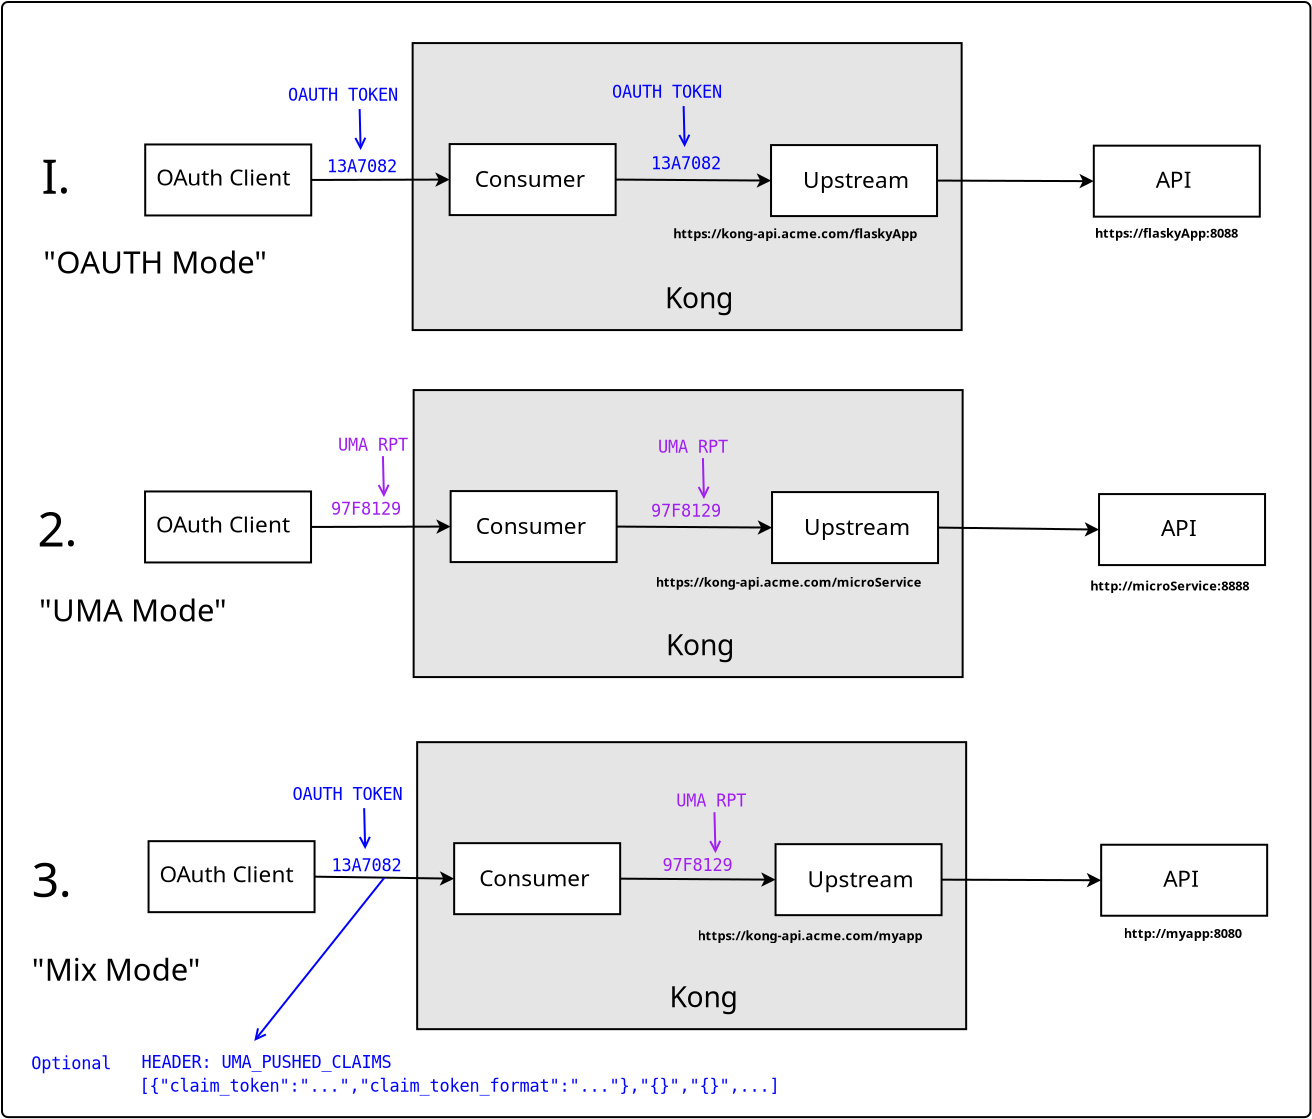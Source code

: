 <?xml version="1.0" encoding="UTF-8"?>
<dia:diagram xmlns:dia="http://www.lysator.liu.se/~alla/dia/">
  <dia:layer name="Background" visible="true" active="true">
    <dia:object type="Standard - Box" version="0" id="O0">
      <dia:attribute name="obj_pos">
        <dia:point val="-4.072,20.296"/>
      </dia:attribute>
      <dia:attribute name="obj_bb">
        <dia:rectangle val="-4.122,20.246;61.4,76.102"/>
      </dia:attribute>
      <dia:attribute name="elem_corner">
        <dia:point val="-4.072,20.296"/>
      </dia:attribute>
      <dia:attribute name="elem_width">
        <dia:real val="65.422"/>
      </dia:attribute>
      <dia:attribute name="elem_height">
        <dia:real val="55.755"/>
      </dia:attribute>
      <dia:attribute name="border_width">
        <dia:real val="0.1"/>
      </dia:attribute>
      <dia:attribute name="show_background">
        <dia:boolean val="true"/>
      </dia:attribute>
      <dia:attribute name="corner_radius">
        <dia:real val="0.3"/>
      </dia:attribute>
    </dia:object>
    <dia:object type="Standard - Box" version="0" id="O1">
      <dia:attribute name="obj_pos">
        <dia:point val="16.46,22.35"/>
      </dia:attribute>
      <dia:attribute name="obj_bb">
        <dia:rectangle val="16.41,22.3;43.96,36.75"/>
      </dia:attribute>
      <dia:attribute name="elem_corner">
        <dia:point val="16.46,22.35"/>
      </dia:attribute>
      <dia:attribute name="elem_width">
        <dia:real val="27.45"/>
      </dia:attribute>
      <dia:attribute name="elem_height">
        <dia:real val="14.35"/>
      </dia:attribute>
      <dia:attribute name="border_width">
        <dia:real val="0.1"/>
      </dia:attribute>
      <dia:attribute name="inner_color">
        <dia:color val="#e5e5e5"/>
      </dia:attribute>
      <dia:attribute name="show_background">
        <dia:boolean val="true"/>
      </dia:attribute>
    </dia:object>
    <dia:object type="Standard - Text" version="1" id="O2">
      <dia:attribute name="obj_pos">
        <dia:point val="29.08,35.61"/>
      </dia:attribute>
      <dia:attribute name="obj_bb">
        <dia:rectangle val="29.08,34.3;32.655,35.943"/>
      </dia:attribute>
      <dia:attribute name="text">
        <dia:composite type="text">
          <dia:attribute name="string">
            <dia:string>#Kong#</dia:string>
          </dia:attribute>
          <dia:attribute name="font">
            <dia:font family="sans" style="0" name="Helvetica"/>
          </dia:attribute>
          <dia:attribute name="height">
            <dia:real val="1.764"/>
          </dia:attribute>
          <dia:attribute name="pos">
            <dia:point val="29.08,35.61"/>
          </dia:attribute>
          <dia:attribute name="color">
            <dia:color val="#000000"/>
          </dia:attribute>
          <dia:attribute name="alignment">
            <dia:enum val="0"/>
          </dia:attribute>
        </dia:composite>
      </dia:attribute>
      <dia:attribute name="valign">
        <dia:enum val="3"/>
      </dia:attribute>
    </dia:object>
    <dia:group>
      <dia:object type="Standard - Box" version="0" id="O3">
        <dia:attribute name="obj_pos">
          <dia:point val="18.31,27.4"/>
        </dia:attribute>
        <dia:attribute name="obj_bb">
          <dia:rectangle val="18.26,27.35;26.66,31"/>
        </dia:attribute>
        <dia:attribute name="elem_corner">
          <dia:point val="18.31,27.4"/>
        </dia:attribute>
        <dia:attribute name="elem_width">
          <dia:real val="8.3"/>
        </dia:attribute>
        <dia:attribute name="elem_height">
          <dia:real val="3.55"/>
        </dia:attribute>
        <dia:attribute name="show_background">
          <dia:boolean val="true"/>
        </dia:attribute>
      </dia:object>
      <dia:object type="Standard - Text" version="1" id="O4">
        <dia:attribute name="obj_pos">
          <dia:point val="19.56,29.55"/>
        </dia:attribute>
        <dia:attribute name="obj_bb">
          <dia:rectangle val="19.56,28.5;25.32,29.817"/>
        </dia:attribute>
        <dia:attribute name="text">
          <dia:composite type="text">
            <dia:attribute name="string">
              <dia:string>#Consumer#</dia:string>
            </dia:attribute>
            <dia:attribute name="font">
              <dia:font family="sans" style="0" name="Helvetica"/>
            </dia:attribute>
            <dia:attribute name="height">
              <dia:real val="1.411"/>
            </dia:attribute>
            <dia:attribute name="pos">
              <dia:point val="19.56,29.55"/>
            </dia:attribute>
            <dia:attribute name="color">
              <dia:color val="#000000"/>
            </dia:attribute>
            <dia:attribute name="alignment">
              <dia:enum val="0"/>
            </dia:attribute>
          </dia:composite>
        </dia:attribute>
        <dia:attribute name="valign">
          <dia:enum val="3"/>
        </dia:attribute>
      </dia:object>
    </dia:group>
    <dia:group>
      <dia:object type="Standard - Box" version="0" id="O5">
        <dia:attribute name="obj_pos">
          <dia:point val="34.38,27.45"/>
        </dia:attribute>
        <dia:attribute name="obj_bb">
          <dia:rectangle val="34.33,27.4;42.73,31.05"/>
        </dia:attribute>
        <dia:attribute name="elem_corner">
          <dia:point val="34.38,27.45"/>
        </dia:attribute>
        <dia:attribute name="elem_width">
          <dia:real val="8.3"/>
        </dia:attribute>
        <dia:attribute name="elem_height">
          <dia:real val="3.55"/>
        </dia:attribute>
        <dia:attribute name="show_background">
          <dia:boolean val="true"/>
        </dia:attribute>
      </dia:object>
      <dia:object type="Standard - Text" version="1" id="O6">
        <dia:attribute name="obj_pos">
          <dia:point val="35.98,29.6"/>
        </dia:attribute>
        <dia:attribute name="obj_bb">
          <dia:rectangle val="35.98,28.55;41.508,29.867"/>
        </dia:attribute>
        <dia:attribute name="text">
          <dia:composite type="text">
            <dia:attribute name="string">
              <dia:string>#Upstream#</dia:string>
            </dia:attribute>
            <dia:attribute name="font">
              <dia:font family="sans" style="0" name="Helvetica"/>
            </dia:attribute>
            <dia:attribute name="height">
              <dia:real val="1.411"/>
            </dia:attribute>
            <dia:attribute name="pos">
              <dia:point val="35.98,29.6"/>
            </dia:attribute>
            <dia:attribute name="color">
              <dia:color val="#000000"/>
            </dia:attribute>
            <dia:attribute name="alignment">
              <dia:enum val="0"/>
            </dia:attribute>
          </dia:composite>
        </dia:attribute>
        <dia:attribute name="valign">
          <dia:enum val="3"/>
        </dia:attribute>
      </dia:object>
    </dia:group>
    <dia:group>
      <dia:object type="Standard - Box" version="0" id="O7">
        <dia:attribute name="obj_pos">
          <dia:point val="3.089,27.419"/>
        </dia:attribute>
        <dia:attribute name="obj_bb">
          <dia:rectangle val="3.039,27.369;11.44,31.019"/>
        </dia:attribute>
        <dia:attribute name="elem_corner">
          <dia:point val="3.089,27.419"/>
        </dia:attribute>
        <dia:attribute name="elem_width">
          <dia:real val="8.3"/>
        </dia:attribute>
        <dia:attribute name="elem_height">
          <dia:real val="3.55"/>
        </dia:attribute>
        <dia:attribute name="show_background">
          <dia:boolean val="true"/>
        </dia:attribute>
      </dia:object>
      <dia:object type="Standard - Text" version="1" id="O8">
        <dia:attribute name="obj_pos">
          <dia:point val="3.639,29.469"/>
        </dia:attribute>
        <dia:attribute name="obj_bb">
          <dia:rectangle val="3.639,28.419;10.807,29.736"/>
        </dia:attribute>
        <dia:attribute name="text">
          <dia:composite type="text">
            <dia:attribute name="string">
              <dia:string>#OAuth Client#</dia:string>
            </dia:attribute>
            <dia:attribute name="font">
              <dia:font family="sans" style="0" name="Helvetica"/>
            </dia:attribute>
            <dia:attribute name="height">
              <dia:real val="1.411"/>
            </dia:attribute>
            <dia:attribute name="pos">
              <dia:point val="3.639,29.469"/>
            </dia:attribute>
            <dia:attribute name="color">
              <dia:color val="#000000"/>
            </dia:attribute>
            <dia:attribute name="alignment">
              <dia:enum val="0"/>
            </dia:attribute>
          </dia:composite>
        </dia:attribute>
        <dia:attribute name="valign">
          <dia:enum val="3"/>
        </dia:attribute>
      </dia:object>
    </dia:group>
    <dia:group>
      <dia:object type="Standard - Box" version="0" id="O9">
        <dia:attribute name="obj_pos">
          <dia:point val="50.518,27.479"/>
        </dia:attribute>
        <dia:attribute name="obj_bb">
          <dia:rectangle val="50.468,27.429;58.868,31.079"/>
        </dia:attribute>
        <dia:attribute name="elem_corner">
          <dia:point val="50.518,27.479"/>
        </dia:attribute>
        <dia:attribute name="elem_width">
          <dia:real val="8.3"/>
        </dia:attribute>
        <dia:attribute name="elem_height">
          <dia:real val="3.55"/>
        </dia:attribute>
        <dia:attribute name="show_background">
          <dia:boolean val="true"/>
        </dia:attribute>
      </dia:object>
      <dia:object type="Standard - Text" version="1" id="O10">
        <dia:attribute name="obj_pos">
          <dia:point val="53.618,29.579"/>
        </dia:attribute>
        <dia:attribute name="obj_bb">
          <dia:rectangle val="53.618,28.529;55.405,29.847"/>
        </dia:attribute>
        <dia:attribute name="text">
          <dia:composite type="text">
            <dia:attribute name="string">
              <dia:string>#API#</dia:string>
            </dia:attribute>
            <dia:attribute name="font">
              <dia:font family="sans" style="0" name="Helvetica"/>
            </dia:attribute>
            <dia:attribute name="height">
              <dia:real val="1.411"/>
            </dia:attribute>
            <dia:attribute name="pos">
              <dia:point val="53.618,29.579"/>
            </dia:attribute>
            <dia:attribute name="color">
              <dia:color val="#000000"/>
            </dia:attribute>
            <dia:attribute name="alignment">
              <dia:enum val="0"/>
            </dia:attribute>
          </dia:composite>
        </dia:attribute>
        <dia:attribute name="valign">
          <dia:enum val="3"/>
        </dia:attribute>
      </dia:object>
    </dia:group>
    <dia:object type="Standard - Text" version="1" id="O11">
      <dia:attribute name="obj_pos">
        <dia:point val="29.488,32.112"/>
      </dia:attribute>
      <dia:attribute name="obj_bb">
        <dia:rectangle val="29.488,31.517;42.953,32.262"/>
      </dia:attribute>
      <dia:attribute name="text">
        <dia:composite type="text">
          <dia:attribute name="string">
            <dia:string>#https://kong-api.acme.com/flaskyApp#</dia:string>
          </dia:attribute>
          <dia:attribute name="font">
            <dia:font family="sans" style="80" name="Helvetica-Bold"/>
          </dia:attribute>
          <dia:attribute name="height">
            <dia:real val="0.8"/>
          </dia:attribute>
          <dia:attribute name="pos">
            <dia:point val="29.488,32.112"/>
          </dia:attribute>
          <dia:attribute name="color">
            <dia:color val="#000000"/>
          </dia:attribute>
          <dia:attribute name="alignment">
            <dia:enum val="0"/>
          </dia:attribute>
        </dia:composite>
      </dia:attribute>
      <dia:attribute name="valign">
        <dia:enum val="3"/>
      </dia:attribute>
    </dia:object>
    <dia:object type="Standard - Text" version="1" id="O12">
      <dia:attribute name="obj_pos">
        <dia:point val="50.576,32.086"/>
      </dia:attribute>
      <dia:attribute name="obj_bb">
        <dia:rectangle val="50.576,31.491;58.801,32.236"/>
      </dia:attribute>
      <dia:attribute name="text">
        <dia:composite type="text">
          <dia:attribute name="string">
            <dia:string>#https://flaskyApp:8088#</dia:string>
          </dia:attribute>
          <dia:attribute name="font">
            <dia:font family="sans" style="80" name="Helvetica-Bold"/>
          </dia:attribute>
          <dia:attribute name="height">
            <dia:real val="0.8"/>
          </dia:attribute>
          <dia:attribute name="pos">
            <dia:point val="50.576,32.086"/>
          </dia:attribute>
          <dia:attribute name="color">
            <dia:color val="#000000"/>
          </dia:attribute>
          <dia:attribute name="alignment">
            <dia:enum val="0"/>
          </dia:attribute>
        </dia:composite>
      </dia:attribute>
      <dia:attribute name="valign">
        <dia:enum val="3"/>
      </dia:attribute>
    </dia:object>
    <dia:object type="Standard - Line" version="0" id="O13">
      <dia:attribute name="obj_pos">
        <dia:point val="26.61,29.175"/>
      </dia:attribute>
      <dia:attribute name="obj_bb">
        <dia:rectangle val="26.56,28.859;34.492,29.583"/>
      </dia:attribute>
      <dia:attribute name="conn_endpoints">
        <dia:point val="26.61,29.175"/>
        <dia:point val="34.38,29.225"/>
      </dia:attribute>
      <dia:attribute name="numcp">
        <dia:int val="1"/>
      </dia:attribute>
      <dia:attribute name="end_arrow">
        <dia:enum val="22"/>
      </dia:attribute>
      <dia:attribute name="end_arrow_length">
        <dia:real val="0.5"/>
      </dia:attribute>
      <dia:attribute name="end_arrow_width">
        <dia:real val="0.5"/>
      </dia:attribute>
      <dia:connections>
        <dia:connection handle="0" to="O3" connection="4"/>
        <dia:connection handle="1" to="O5" connection="3"/>
      </dia:connections>
    </dia:object>
    <dia:object type="Standard - Line" version="0" id="O14">
      <dia:attribute name="obj_pos">
        <dia:point val="42.68,29.225"/>
      </dia:attribute>
      <dia:attribute name="obj_bb">
        <dia:rectangle val="42.63,28.89;50.63,29.614"/>
      </dia:attribute>
      <dia:attribute name="conn_endpoints">
        <dia:point val="42.68,29.225"/>
        <dia:point val="50.518,29.254"/>
      </dia:attribute>
      <dia:attribute name="numcp">
        <dia:int val="1"/>
      </dia:attribute>
      <dia:attribute name="end_arrow">
        <dia:enum val="22"/>
      </dia:attribute>
      <dia:attribute name="end_arrow_length">
        <dia:real val="0.5"/>
      </dia:attribute>
      <dia:attribute name="end_arrow_width">
        <dia:real val="0.5"/>
      </dia:attribute>
      <dia:connections>
        <dia:connection handle="0" to="O5" connection="4"/>
        <dia:connection handle="1" to="O9" connection="3"/>
      </dia:connections>
    </dia:object>
    <dia:object type="Standard - Line" version="0" id="O15">
      <dia:attribute name="obj_pos">
        <dia:point val="11.389,29.194"/>
      </dia:attribute>
      <dia:attribute name="obj_bb">
        <dia:rectangle val="11.339,28.815;18.422,29.538"/>
      </dia:attribute>
      <dia:attribute name="conn_endpoints">
        <dia:point val="11.389,29.194"/>
        <dia:point val="18.31,29.175"/>
      </dia:attribute>
      <dia:attribute name="numcp">
        <dia:int val="1"/>
      </dia:attribute>
      <dia:attribute name="end_arrow">
        <dia:enum val="22"/>
      </dia:attribute>
      <dia:attribute name="end_arrow_length">
        <dia:real val="0.5"/>
      </dia:attribute>
      <dia:attribute name="end_arrow_width">
        <dia:real val="0.5"/>
      </dia:attribute>
      <dia:connections>
        <dia:connection handle="0" to="O7" connection="4"/>
        <dia:connection handle="1" to="O3" connection="3"/>
      </dia:connections>
    </dia:object>
    <dia:object type="Standard - Text" version="1" id="O16">
      <dia:attribute name="obj_pos">
        <dia:point val="12.18,28.81"/>
      </dia:attribute>
      <dia:attribute name="obj_bb">
        <dia:rectangle val="12.18,28.023;15.75,29.01"/>
      </dia:attribute>
      <dia:attribute name="text">
        <dia:composite type="text">
          <dia:attribute name="string">
            <dia:string>#13A7082#</dia:string>
          </dia:attribute>
          <dia:attribute name="font">
            <dia:font family="monospace" style="0" name="Courier"/>
          </dia:attribute>
          <dia:attribute name="height">
            <dia:real val="1.058"/>
          </dia:attribute>
          <dia:attribute name="pos">
            <dia:point val="12.18,28.81"/>
          </dia:attribute>
          <dia:attribute name="color">
            <dia:color val="#0000ff"/>
          </dia:attribute>
          <dia:attribute name="alignment">
            <dia:enum val="0"/>
          </dia:attribute>
        </dia:composite>
      </dia:attribute>
      <dia:attribute name="valign">
        <dia:enum val="3"/>
      </dia:attribute>
    </dia:object>
    <dia:object type="Standard - Text" version="1" id="O17">
      <dia:attribute name="obj_pos">
        <dia:point val="10.23,25.238"/>
      </dia:attribute>
      <dia:attribute name="obj_bb">
        <dia:rectangle val="10.23,24.45;15.84,25.438"/>
      </dia:attribute>
      <dia:attribute name="text">
        <dia:composite type="text">
          <dia:attribute name="string">
            <dia:string>#OAUTH TOKEN#</dia:string>
          </dia:attribute>
          <dia:attribute name="font">
            <dia:font family="monospace" style="0" name="Courier"/>
          </dia:attribute>
          <dia:attribute name="height">
            <dia:real val="1.058"/>
          </dia:attribute>
          <dia:attribute name="pos">
            <dia:point val="10.23,25.238"/>
          </dia:attribute>
          <dia:attribute name="color">
            <dia:color val="#0000ff"/>
          </dia:attribute>
          <dia:attribute name="alignment">
            <dia:enum val="0"/>
          </dia:attribute>
        </dia:composite>
      </dia:attribute>
      <dia:attribute name="valign">
        <dia:enum val="3"/>
      </dia:attribute>
    </dia:object>
    <dia:object type="Standard - Line" version="0" id="O18">
      <dia:attribute name="obj_pos">
        <dia:point val="13.81,25.65"/>
      </dia:attribute>
      <dia:attribute name="obj_bb">
        <dia:rectangle val="13.516,25.599;14.177,27.812"/>
      </dia:attribute>
      <dia:attribute name="conn_endpoints">
        <dia:point val="13.81,25.65"/>
        <dia:point val="13.86,27.7"/>
      </dia:attribute>
      <dia:attribute name="numcp">
        <dia:int val="1"/>
      </dia:attribute>
      <dia:attribute name="line_color">
        <dia:color val="#0000ff"/>
      </dia:attribute>
      <dia:attribute name="end_arrow">
        <dia:enum val="1"/>
      </dia:attribute>
      <dia:attribute name="end_arrow_length">
        <dia:real val="0.5"/>
      </dia:attribute>
      <dia:attribute name="end_arrow_width">
        <dia:real val="0.5"/>
      </dia:attribute>
    </dia:object>
    <dia:object type="Standard - Text" version="1" id="O19">
      <dia:attribute name="obj_pos">
        <dia:point val="28.38,28.66"/>
      </dia:attribute>
      <dia:attribute name="obj_bb">
        <dia:rectangle val="28.38,27.872;31.95,28.86"/>
      </dia:attribute>
      <dia:attribute name="text">
        <dia:composite type="text">
          <dia:attribute name="string">
            <dia:string>#13A7082#</dia:string>
          </dia:attribute>
          <dia:attribute name="font">
            <dia:font family="monospace" style="0" name="Courier"/>
          </dia:attribute>
          <dia:attribute name="height">
            <dia:real val="1.058"/>
          </dia:attribute>
          <dia:attribute name="pos">
            <dia:point val="28.38,28.66"/>
          </dia:attribute>
          <dia:attribute name="color">
            <dia:color val="#0000ff"/>
          </dia:attribute>
          <dia:attribute name="alignment">
            <dia:enum val="0"/>
          </dia:attribute>
        </dia:composite>
      </dia:attribute>
      <dia:attribute name="valign">
        <dia:enum val="3"/>
      </dia:attribute>
    </dia:object>
    <dia:object type="Standard - Text" version="1" id="O20">
      <dia:attribute name="obj_pos">
        <dia:point val="26.43,25.087"/>
      </dia:attribute>
      <dia:attribute name="obj_bb">
        <dia:rectangle val="26.43,24.3;32.04,25.288"/>
      </dia:attribute>
      <dia:attribute name="text">
        <dia:composite type="text">
          <dia:attribute name="string">
            <dia:string>#OAUTH TOKEN#</dia:string>
          </dia:attribute>
          <dia:attribute name="font">
            <dia:font family="monospace" style="0" name="Courier"/>
          </dia:attribute>
          <dia:attribute name="height">
            <dia:real val="1.058"/>
          </dia:attribute>
          <dia:attribute name="pos">
            <dia:point val="26.43,25.087"/>
          </dia:attribute>
          <dia:attribute name="color">
            <dia:color val="#0000ff"/>
          </dia:attribute>
          <dia:attribute name="alignment">
            <dia:enum val="0"/>
          </dia:attribute>
        </dia:composite>
      </dia:attribute>
      <dia:attribute name="valign">
        <dia:enum val="3"/>
      </dia:attribute>
    </dia:object>
    <dia:object type="Standard - Line" version="0" id="O21">
      <dia:attribute name="obj_pos">
        <dia:point val="30.01,25.5"/>
      </dia:attribute>
      <dia:attribute name="obj_bb">
        <dia:rectangle val="29.716,25.449;30.377,27.662"/>
      </dia:attribute>
      <dia:attribute name="conn_endpoints">
        <dia:point val="30.01,25.5"/>
        <dia:point val="30.06,27.55"/>
      </dia:attribute>
      <dia:attribute name="numcp">
        <dia:int val="1"/>
      </dia:attribute>
      <dia:attribute name="line_color">
        <dia:color val="#0000ff"/>
      </dia:attribute>
      <dia:attribute name="end_arrow">
        <dia:enum val="1"/>
      </dia:attribute>
      <dia:attribute name="end_arrow_length">
        <dia:real val="0.5"/>
      </dia:attribute>
      <dia:attribute name="end_arrow_width">
        <dia:real val="0.5"/>
      </dia:attribute>
    </dia:object>
    <dia:object type="Standard - Box" version="0" id="O22">
      <dia:attribute name="obj_pos">
        <dia:point val="16.51,39.7"/>
      </dia:attribute>
      <dia:attribute name="obj_bb">
        <dia:rectangle val="16.46,39.65;44.01,54.1"/>
      </dia:attribute>
      <dia:attribute name="elem_corner">
        <dia:point val="16.51,39.7"/>
      </dia:attribute>
      <dia:attribute name="elem_width">
        <dia:real val="27.45"/>
      </dia:attribute>
      <dia:attribute name="elem_height">
        <dia:real val="14.35"/>
      </dia:attribute>
      <dia:attribute name="border_width">
        <dia:real val="0.1"/>
      </dia:attribute>
      <dia:attribute name="inner_color">
        <dia:color val="#e5e5e5"/>
      </dia:attribute>
      <dia:attribute name="show_background">
        <dia:boolean val="true"/>
      </dia:attribute>
    </dia:object>
    <dia:object type="Standard - Text" version="1" id="O23">
      <dia:attribute name="obj_pos">
        <dia:point val="29.13,52.96"/>
      </dia:attribute>
      <dia:attribute name="obj_bb">
        <dia:rectangle val="29.13,51.65;32.705,53.292"/>
      </dia:attribute>
      <dia:attribute name="text">
        <dia:composite type="text">
          <dia:attribute name="string">
            <dia:string>#Kong#</dia:string>
          </dia:attribute>
          <dia:attribute name="font">
            <dia:font family="sans" style="0" name="Helvetica"/>
          </dia:attribute>
          <dia:attribute name="height">
            <dia:real val="1.764"/>
          </dia:attribute>
          <dia:attribute name="pos">
            <dia:point val="29.13,52.96"/>
          </dia:attribute>
          <dia:attribute name="color">
            <dia:color val="#000000"/>
          </dia:attribute>
          <dia:attribute name="alignment">
            <dia:enum val="0"/>
          </dia:attribute>
        </dia:composite>
      </dia:attribute>
      <dia:attribute name="valign">
        <dia:enum val="3"/>
      </dia:attribute>
    </dia:object>
    <dia:group>
      <dia:object type="Standard - Box" version="0" id="O24">
        <dia:attribute name="obj_pos">
          <dia:point val="18.36,44.75"/>
        </dia:attribute>
        <dia:attribute name="obj_bb">
          <dia:rectangle val="18.31,44.7;26.71,48.35"/>
        </dia:attribute>
        <dia:attribute name="elem_corner">
          <dia:point val="18.36,44.75"/>
        </dia:attribute>
        <dia:attribute name="elem_width">
          <dia:real val="8.3"/>
        </dia:attribute>
        <dia:attribute name="elem_height">
          <dia:real val="3.55"/>
        </dia:attribute>
        <dia:attribute name="show_background">
          <dia:boolean val="true"/>
        </dia:attribute>
      </dia:object>
      <dia:object type="Standard - Text" version="1" id="O25">
        <dia:attribute name="obj_pos">
          <dia:point val="19.61,46.9"/>
        </dia:attribute>
        <dia:attribute name="obj_bb">
          <dia:rectangle val="19.61,45.85;25.37,47.167"/>
        </dia:attribute>
        <dia:attribute name="text">
          <dia:composite type="text">
            <dia:attribute name="string">
              <dia:string>#Consumer#</dia:string>
            </dia:attribute>
            <dia:attribute name="font">
              <dia:font family="sans" style="0" name="Helvetica"/>
            </dia:attribute>
            <dia:attribute name="height">
              <dia:real val="1.411"/>
            </dia:attribute>
            <dia:attribute name="pos">
              <dia:point val="19.61,46.9"/>
            </dia:attribute>
            <dia:attribute name="color">
              <dia:color val="#000000"/>
            </dia:attribute>
            <dia:attribute name="alignment">
              <dia:enum val="0"/>
            </dia:attribute>
          </dia:composite>
        </dia:attribute>
        <dia:attribute name="valign">
          <dia:enum val="3"/>
        </dia:attribute>
      </dia:object>
    </dia:group>
    <dia:group>
      <dia:object type="Standard - Box" version="0" id="O26">
        <dia:attribute name="obj_pos">
          <dia:point val="34.43,44.8"/>
        </dia:attribute>
        <dia:attribute name="obj_bb">
          <dia:rectangle val="34.38,44.75;42.78,48.4"/>
        </dia:attribute>
        <dia:attribute name="elem_corner">
          <dia:point val="34.43,44.8"/>
        </dia:attribute>
        <dia:attribute name="elem_width">
          <dia:real val="8.3"/>
        </dia:attribute>
        <dia:attribute name="elem_height">
          <dia:real val="3.55"/>
        </dia:attribute>
        <dia:attribute name="show_background">
          <dia:boolean val="true"/>
        </dia:attribute>
      </dia:object>
      <dia:object type="Standard - Text" version="1" id="O27">
        <dia:attribute name="obj_pos">
          <dia:point val="36.03,46.95"/>
        </dia:attribute>
        <dia:attribute name="obj_bb">
          <dia:rectangle val="36.03,45.9;41.557,47.218"/>
        </dia:attribute>
        <dia:attribute name="text">
          <dia:composite type="text">
            <dia:attribute name="string">
              <dia:string>#Upstream#</dia:string>
            </dia:attribute>
            <dia:attribute name="font">
              <dia:font family="sans" style="0" name="Helvetica"/>
            </dia:attribute>
            <dia:attribute name="height">
              <dia:real val="1.411"/>
            </dia:attribute>
            <dia:attribute name="pos">
              <dia:point val="36.03,46.95"/>
            </dia:attribute>
            <dia:attribute name="color">
              <dia:color val="#000000"/>
            </dia:attribute>
            <dia:attribute name="alignment">
              <dia:enum val="0"/>
            </dia:attribute>
          </dia:composite>
        </dia:attribute>
        <dia:attribute name="valign">
          <dia:enum val="3"/>
        </dia:attribute>
      </dia:object>
    </dia:group>
    <dia:group>
      <dia:object type="Standard - Box" version="0" id="O28">
        <dia:attribute name="obj_pos">
          <dia:point val="3.08,44.769"/>
        </dia:attribute>
        <dia:attribute name="obj_bb">
          <dia:rectangle val="3.03,44.719;11.43,48.369"/>
        </dia:attribute>
        <dia:attribute name="elem_corner">
          <dia:point val="3.08,44.769"/>
        </dia:attribute>
        <dia:attribute name="elem_width">
          <dia:real val="8.3"/>
        </dia:attribute>
        <dia:attribute name="elem_height">
          <dia:real val="3.55"/>
        </dia:attribute>
        <dia:attribute name="show_background">
          <dia:boolean val="true"/>
        </dia:attribute>
      </dia:object>
      <dia:object type="Standard - Text" version="1" id="O29">
        <dia:attribute name="obj_pos">
          <dia:point val="3.63,46.819"/>
        </dia:attribute>
        <dia:attribute name="obj_bb">
          <dia:rectangle val="3.63,45.769;10.797,47.086"/>
        </dia:attribute>
        <dia:attribute name="text">
          <dia:composite type="text">
            <dia:attribute name="string">
              <dia:string>#OAuth Client#</dia:string>
            </dia:attribute>
            <dia:attribute name="font">
              <dia:font family="sans" style="0" name="Helvetica"/>
            </dia:attribute>
            <dia:attribute name="height">
              <dia:real val="1.411"/>
            </dia:attribute>
            <dia:attribute name="pos">
              <dia:point val="3.63,46.819"/>
            </dia:attribute>
            <dia:attribute name="color">
              <dia:color val="#000000"/>
            </dia:attribute>
            <dia:attribute name="alignment">
              <dia:enum val="0"/>
            </dia:attribute>
          </dia:composite>
        </dia:attribute>
        <dia:attribute name="valign">
          <dia:enum val="3"/>
        </dia:attribute>
      </dia:object>
    </dia:group>
    <dia:group>
      <dia:object type="Standard - Box" version="0" id="O30">
        <dia:attribute name="obj_pos">
          <dia:point val="50.78,44.9"/>
        </dia:attribute>
        <dia:attribute name="obj_bb">
          <dia:rectangle val="50.73,44.85;59.13,48.5"/>
        </dia:attribute>
        <dia:attribute name="elem_corner">
          <dia:point val="50.78,44.9"/>
        </dia:attribute>
        <dia:attribute name="elem_width">
          <dia:real val="8.3"/>
        </dia:attribute>
        <dia:attribute name="elem_height">
          <dia:real val="3.55"/>
        </dia:attribute>
        <dia:attribute name="show_background">
          <dia:boolean val="true"/>
        </dia:attribute>
      </dia:object>
      <dia:object type="Standard - Text" version="1" id="O31">
        <dia:attribute name="obj_pos">
          <dia:point val="53.88,47"/>
        </dia:attribute>
        <dia:attribute name="obj_bb">
          <dia:rectangle val="53.88,45.95;55.667,47.267"/>
        </dia:attribute>
        <dia:attribute name="text">
          <dia:composite type="text">
            <dia:attribute name="string">
              <dia:string>#API#</dia:string>
            </dia:attribute>
            <dia:attribute name="font">
              <dia:font family="sans" style="0" name="Helvetica"/>
            </dia:attribute>
            <dia:attribute name="height">
              <dia:real val="1.411"/>
            </dia:attribute>
            <dia:attribute name="pos">
              <dia:point val="53.88,47"/>
            </dia:attribute>
            <dia:attribute name="color">
              <dia:color val="#000000"/>
            </dia:attribute>
            <dia:attribute name="alignment">
              <dia:enum val="0"/>
            </dia:attribute>
          </dia:composite>
        </dia:attribute>
        <dia:attribute name="valign">
          <dia:enum val="3"/>
        </dia:attribute>
      </dia:object>
    </dia:group>
    <dia:object type="Standard - Text" version="1" id="O32">
      <dia:attribute name="obj_pos">
        <dia:point val="28.619,49.533"/>
      </dia:attribute>
      <dia:attribute name="obj_bb">
        <dia:rectangle val="28.619,48.938;43.206,49.683"/>
      </dia:attribute>
      <dia:attribute name="text">
        <dia:composite type="text">
          <dia:attribute name="string">
            <dia:string>#https://kong-api.acme.com/microService#</dia:string>
          </dia:attribute>
          <dia:attribute name="font">
            <dia:font family="sans" style="80" name="Helvetica-Bold"/>
          </dia:attribute>
          <dia:attribute name="height">
            <dia:real val="0.8"/>
          </dia:attribute>
          <dia:attribute name="pos">
            <dia:point val="28.619,49.533"/>
          </dia:attribute>
          <dia:attribute name="color">
            <dia:color val="#000000"/>
          </dia:attribute>
          <dia:attribute name="alignment">
            <dia:enum val="0"/>
          </dia:attribute>
        </dia:composite>
      </dia:attribute>
      <dia:attribute name="valign">
        <dia:enum val="3"/>
      </dia:attribute>
    </dia:object>
    <dia:object type="Standard - Text" version="1" id="O33">
      <dia:attribute name="obj_pos">
        <dia:point val="50.344,49.719"/>
      </dia:attribute>
      <dia:attribute name="obj_bb">
        <dia:rectangle val="50.344,49.124;59.311,49.869"/>
      </dia:attribute>
      <dia:attribute name="text">
        <dia:composite type="text">
          <dia:attribute name="string">
            <dia:string>#http://microService:8888#</dia:string>
          </dia:attribute>
          <dia:attribute name="font">
            <dia:font family="sans" style="80" name="Helvetica-Bold"/>
          </dia:attribute>
          <dia:attribute name="height">
            <dia:real val="0.8"/>
          </dia:attribute>
          <dia:attribute name="pos">
            <dia:point val="50.344,49.719"/>
          </dia:attribute>
          <dia:attribute name="color">
            <dia:color val="#000000"/>
          </dia:attribute>
          <dia:attribute name="alignment">
            <dia:enum val="0"/>
          </dia:attribute>
        </dia:composite>
      </dia:attribute>
      <dia:attribute name="valign">
        <dia:enum val="3"/>
      </dia:attribute>
    </dia:object>
    <dia:object type="Standard - Line" version="0" id="O34">
      <dia:attribute name="obj_pos">
        <dia:point val="26.66,46.525"/>
      </dia:attribute>
      <dia:attribute name="obj_bb">
        <dia:rectangle val="26.61,46.209;34.542,46.933"/>
      </dia:attribute>
      <dia:attribute name="conn_endpoints">
        <dia:point val="26.66,46.525"/>
        <dia:point val="34.43,46.575"/>
      </dia:attribute>
      <dia:attribute name="numcp">
        <dia:int val="1"/>
      </dia:attribute>
      <dia:attribute name="end_arrow">
        <dia:enum val="22"/>
      </dia:attribute>
      <dia:attribute name="end_arrow_length">
        <dia:real val="0.5"/>
      </dia:attribute>
      <dia:attribute name="end_arrow_width">
        <dia:real val="0.5"/>
      </dia:attribute>
      <dia:connections>
        <dia:connection handle="0" to="O24" connection="4"/>
        <dia:connection handle="1" to="O26" connection="3"/>
      </dia:connections>
    </dia:object>
    <dia:object type="Standard - Line" version="0" id="O35">
      <dia:attribute name="obj_pos">
        <dia:point val="42.73,46.575"/>
      </dia:attribute>
      <dia:attribute name="obj_bb">
        <dia:rectangle val="42.679,46.306;50.892,47.029"/>
      </dia:attribute>
      <dia:attribute name="conn_endpoints">
        <dia:point val="42.73,46.575"/>
        <dia:point val="50.78,46.675"/>
      </dia:attribute>
      <dia:attribute name="numcp">
        <dia:int val="1"/>
      </dia:attribute>
      <dia:attribute name="end_arrow">
        <dia:enum val="22"/>
      </dia:attribute>
      <dia:attribute name="end_arrow_length">
        <dia:real val="0.5"/>
      </dia:attribute>
      <dia:attribute name="end_arrow_width">
        <dia:real val="0.5"/>
      </dia:attribute>
      <dia:connections>
        <dia:connection handle="0" to="O26" connection="4"/>
        <dia:connection handle="1" to="O30" connection="3"/>
      </dia:connections>
    </dia:object>
    <dia:object type="Standard - Line" version="0" id="O36">
      <dia:attribute name="obj_pos">
        <dia:point val="11.38,46.544"/>
      </dia:attribute>
      <dia:attribute name="obj_bb">
        <dia:rectangle val="11.33,46.165;18.472,46.889"/>
      </dia:attribute>
      <dia:attribute name="conn_endpoints">
        <dia:point val="11.38,46.544"/>
        <dia:point val="18.36,46.525"/>
      </dia:attribute>
      <dia:attribute name="numcp">
        <dia:int val="1"/>
      </dia:attribute>
      <dia:attribute name="end_arrow">
        <dia:enum val="22"/>
      </dia:attribute>
      <dia:attribute name="end_arrow_length">
        <dia:real val="0.5"/>
      </dia:attribute>
      <dia:attribute name="end_arrow_width">
        <dia:real val="0.5"/>
      </dia:attribute>
      <dia:connections>
        <dia:connection handle="0" to="O28" connection="4"/>
        <dia:connection handle="1" to="O24" connection="3"/>
      </dia:connections>
    </dia:object>
    <dia:object type="Standard - Text" version="1" id="O37">
      <dia:attribute name="obj_pos">
        <dia:point val="12.38,45.938"/>
      </dia:attribute>
      <dia:attribute name="obj_bb">
        <dia:rectangle val="12.38,45.15;15.95,46.138"/>
      </dia:attribute>
      <dia:attribute name="text">
        <dia:composite type="text">
          <dia:attribute name="string">
            <dia:string>#97F8129#</dia:string>
          </dia:attribute>
          <dia:attribute name="font">
            <dia:font family="monospace" style="0" name="Courier"/>
          </dia:attribute>
          <dia:attribute name="height">
            <dia:real val="1.058"/>
          </dia:attribute>
          <dia:attribute name="pos">
            <dia:point val="12.38,45.938"/>
          </dia:attribute>
          <dia:attribute name="color">
            <dia:color val="#a020f0"/>
          </dia:attribute>
          <dia:attribute name="alignment">
            <dia:enum val="0"/>
          </dia:attribute>
        </dia:composite>
      </dia:attribute>
      <dia:attribute name="valign">
        <dia:enum val="3"/>
      </dia:attribute>
    </dia:object>
    <dia:object type="Standard - Text" version="1" id="O38">
      <dia:attribute name="obj_pos">
        <dia:point val="12.73,42.737"/>
      </dia:attribute>
      <dia:attribute name="obj_bb">
        <dia:rectangle val="12.73,41.95;16.3,42.938"/>
      </dia:attribute>
      <dia:attribute name="text">
        <dia:composite type="text">
          <dia:attribute name="string">
            <dia:string>#UMA RPT#</dia:string>
          </dia:attribute>
          <dia:attribute name="font">
            <dia:font family="monospace" style="0" name="Courier"/>
          </dia:attribute>
          <dia:attribute name="height">
            <dia:real val="1.058"/>
          </dia:attribute>
          <dia:attribute name="pos">
            <dia:point val="12.73,42.737"/>
          </dia:attribute>
          <dia:attribute name="color">
            <dia:color val="#a020f0"/>
          </dia:attribute>
          <dia:attribute name="alignment">
            <dia:enum val="0"/>
          </dia:attribute>
        </dia:composite>
      </dia:attribute>
      <dia:attribute name="valign">
        <dia:enum val="3"/>
      </dia:attribute>
    </dia:object>
    <dia:object type="Standard - Line" version="0" id="O39">
      <dia:attribute name="obj_pos">
        <dia:point val="14.974,43.001"/>
      </dia:attribute>
      <dia:attribute name="obj_bb">
        <dia:rectangle val="14.68,42.95;15.342,45.163"/>
      </dia:attribute>
      <dia:attribute name="conn_endpoints">
        <dia:point val="14.974,43.001"/>
        <dia:point val="15.024,45.051"/>
      </dia:attribute>
      <dia:attribute name="numcp">
        <dia:int val="1"/>
      </dia:attribute>
      <dia:attribute name="line_color">
        <dia:color val="#a020f0"/>
      </dia:attribute>
      <dia:attribute name="end_arrow">
        <dia:enum val="1"/>
      </dia:attribute>
      <dia:attribute name="end_arrow_length">
        <dia:real val="0.5"/>
      </dia:attribute>
      <dia:attribute name="end_arrow_width">
        <dia:real val="0.5"/>
      </dia:attribute>
    </dia:object>
    <dia:object type="Standard - Text" version="1" id="O40">
      <dia:attribute name="obj_pos">
        <dia:point val="28.38,46.038"/>
      </dia:attribute>
      <dia:attribute name="obj_bb">
        <dia:rectangle val="28.38,45.25;31.95,46.237"/>
      </dia:attribute>
      <dia:attribute name="text">
        <dia:composite type="text">
          <dia:attribute name="string">
            <dia:string>#97F8129#</dia:string>
          </dia:attribute>
          <dia:attribute name="font">
            <dia:font family="monospace" style="0" name="Courier"/>
          </dia:attribute>
          <dia:attribute name="height">
            <dia:real val="1.058"/>
          </dia:attribute>
          <dia:attribute name="pos">
            <dia:point val="28.38,46.038"/>
          </dia:attribute>
          <dia:attribute name="color">
            <dia:color val="#a020f0"/>
          </dia:attribute>
          <dia:attribute name="alignment">
            <dia:enum val="0"/>
          </dia:attribute>
        </dia:composite>
      </dia:attribute>
      <dia:attribute name="valign">
        <dia:enum val="3"/>
      </dia:attribute>
    </dia:object>
    <dia:object type="Standard - Text" version="1" id="O41">
      <dia:attribute name="obj_pos">
        <dia:point val="28.73,42.837"/>
      </dia:attribute>
      <dia:attribute name="obj_bb">
        <dia:rectangle val="28.73,42.05;32.3,43.038"/>
      </dia:attribute>
      <dia:attribute name="text">
        <dia:composite type="text">
          <dia:attribute name="string">
            <dia:string>#UMA RPT#</dia:string>
          </dia:attribute>
          <dia:attribute name="font">
            <dia:font family="monospace" style="0" name="Courier"/>
          </dia:attribute>
          <dia:attribute name="height">
            <dia:real val="1.058"/>
          </dia:attribute>
          <dia:attribute name="pos">
            <dia:point val="28.73,42.837"/>
          </dia:attribute>
          <dia:attribute name="color">
            <dia:color val="#a020f0"/>
          </dia:attribute>
          <dia:attribute name="alignment">
            <dia:enum val="0"/>
          </dia:attribute>
        </dia:composite>
      </dia:attribute>
      <dia:attribute name="valign">
        <dia:enum val="3"/>
      </dia:attribute>
    </dia:object>
    <dia:object type="Standard - Line" version="0" id="O42">
      <dia:attribute name="obj_pos">
        <dia:point val="30.974,43.101"/>
      </dia:attribute>
      <dia:attribute name="obj_bb">
        <dia:rectangle val="30.68,43.05;31.342,45.263"/>
      </dia:attribute>
      <dia:attribute name="conn_endpoints">
        <dia:point val="30.974,43.101"/>
        <dia:point val="31.024,45.151"/>
      </dia:attribute>
      <dia:attribute name="numcp">
        <dia:int val="1"/>
      </dia:attribute>
      <dia:attribute name="line_color">
        <dia:color val="#a020f0"/>
      </dia:attribute>
      <dia:attribute name="end_arrow">
        <dia:enum val="1"/>
      </dia:attribute>
      <dia:attribute name="end_arrow_length">
        <dia:real val="0.5"/>
      </dia:attribute>
      <dia:attribute name="end_arrow_width">
        <dia:real val="0.5"/>
      </dia:attribute>
    </dia:object>
    <dia:object type="Standard - Box" version="0" id="O43">
      <dia:attribute name="obj_pos">
        <dia:point val="16.686,57.304"/>
      </dia:attribute>
      <dia:attribute name="obj_bb">
        <dia:rectangle val="16.636,57.254;44.186,71.704"/>
      </dia:attribute>
      <dia:attribute name="elem_corner">
        <dia:point val="16.686,57.304"/>
      </dia:attribute>
      <dia:attribute name="elem_width">
        <dia:real val="27.45"/>
      </dia:attribute>
      <dia:attribute name="elem_height">
        <dia:real val="14.35"/>
      </dia:attribute>
      <dia:attribute name="border_width">
        <dia:real val="0.1"/>
      </dia:attribute>
      <dia:attribute name="inner_color">
        <dia:color val="#e5e5e5"/>
      </dia:attribute>
      <dia:attribute name="show_background">
        <dia:boolean val="true"/>
      </dia:attribute>
    </dia:object>
    <dia:object type="Standard - Text" version="1" id="O44">
      <dia:attribute name="obj_pos">
        <dia:point val="29.306,70.564"/>
      </dia:attribute>
      <dia:attribute name="obj_bb">
        <dia:rectangle val="29.306,69.254;32.881,70.896"/>
      </dia:attribute>
      <dia:attribute name="text">
        <dia:composite type="text">
          <dia:attribute name="string">
            <dia:string>#Kong#</dia:string>
          </dia:attribute>
          <dia:attribute name="font">
            <dia:font family="sans" style="0" name="Helvetica"/>
          </dia:attribute>
          <dia:attribute name="height">
            <dia:real val="1.764"/>
          </dia:attribute>
          <dia:attribute name="pos">
            <dia:point val="29.306,70.564"/>
          </dia:attribute>
          <dia:attribute name="color">
            <dia:color val="#000000"/>
          </dia:attribute>
          <dia:attribute name="alignment">
            <dia:enum val="0"/>
          </dia:attribute>
        </dia:composite>
      </dia:attribute>
      <dia:attribute name="valign">
        <dia:enum val="3"/>
      </dia:attribute>
    </dia:object>
    <dia:group>
      <dia:object type="Standard - Box" version="0" id="O45">
        <dia:attribute name="obj_pos">
          <dia:point val="18.536,62.354"/>
        </dia:attribute>
        <dia:attribute name="obj_bb">
          <dia:rectangle val="18.486,62.304;26.886,65.954"/>
        </dia:attribute>
        <dia:attribute name="elem_corner">
          <dia:point val="18.536,62.354"/>
        </dia:attribute>
        <dia:attribute name="elem_width">
          <dia:real val="8.3"/>
        </dia:attribute>
        <dia:attribute name="elem_height">
          <dia:real val="3.55"/>
        </dia:attribute>
        <dia:attribute name="show_background">
          <dia:boolean val="true"/>
        </dia:attribute>
      </dia:object>
      <dia:object type="Standard - Text" version="1" id="O46">
        <dia:attribute name="obj_pos">
          <dia:point val="19.786,64.504"/>
        </dia:attribute>
        <dia:attribute name="obj_bb">
          <dia:rectangle val="19.786,63.454;25.546,64.771"/>
        </dia:attribute>
        <dia:attribute name="text">
          <dia:composite type="text">
            <dia:attribute name="string">
              <dia:string>#Consumer#</dia:string>
            </dia:attribute>
            <dia:attribute name="font">
              <dia:font family="sans" style="0" name="Helvetica"/>
            </dia:attribute>
            <dia:attribute name="height">
              <dia:real val="1.411"/>
            </dia:attribute>
            <dia:attribute name="pos">
              <dia:point val="19.786,64.504"/>
            </dia:attribute>
            <dia:attribute name="color">
              <dia:color val="#000000"/>
            </dia:attribute>
            <dia:attribute name="alignment">
              <dia:enum val="0"/>
            </dia:attribute>
          </dia:composite>
        </dia:attribute>
        <dia:attribute name="valign">
          <dia:enum val="3"/>
        </dia:attribute>
      </dia:object>
    </dia:group>
    <dia:group>
      <dia:object type="Standard - Box" version="0" id="O47">
        <dia:attribute name="obj_pos">
          <dia:point val="34.606,62.404"/>
        </dia:attribute>
        <dia:attribute name="obj_bb">
          <dia:rectangle val="34.556,62.354;42.956,66.004"/>
        </dia:attribute>
        <dia:attribute name="elem_corner">
          <dia:point val="34.606,62.404"/>
        </dia:attribute>
        <dia:attribute name="elem_width">
          <dia:real val="8.3"/>
        </dia:attribute>
        <dia:attribute name="elem_height">
          <dia:real val="3.55"/>
        </dia:attribute>
        <dia:attribute name="show_background">
          <dia:boolean val="true"/>
        </dia:attribute>
      </dia:object>
      <dia:object type="Standard - Text" version="1" id="O48">
        <dia:attribute name="obj_pos">
          <dia:point val="36.206,64.554"/>
        </dia:attribute>
        <dia:attribute name="obj_bb">
          <dia:rectangle val="36.206,63.504;41.734,64.821"/>
        </dia:attribute>
        <dia:attribute name="text">
          <dia:composite type="text">
            <dia:attribute name="string">
              <dia:string>#Upstream#</dia:string>
            </dia:attribute>
            <dia:attribute name="font">
              <dia:font family="sans" style="0" name="Helvetica"/>
            </dia:attribute>
            <dia:attribute name="height">
              <dia:real val="1.411"/>
            </dia:attribute>
            <dia:attribute name="pos">
              <dia:point val="36.206,64.554"/>
            </dia:attribute>
            <dia:attribute name="color">
              <dia:color val="#000000"/>
            </dia:attribute>
            <dia:attribute name="alignment">
              <dia:enum val="0"/>
            </dia:attribute>
          </dia:composite>
        </dia:attribute>
        <dia:attribute name="valign">
          <dia:enum val="3"/>
        </dia:attribute>
      </dia:object>
    </dia:group>
    <dia:group>
      <dia:object type="Standard - Box" version="0" id="O49">
        <dia:attribute name="obj_pos">
          <dia:point val="3.256,62.254"/>
        </dia:attribute>
        <dia:attribute name="obj_bb">
          <dia:rectangle val="3.206,62.204;11.606,65.854"/>
        </dia:attribute>
        <dia:attribute name="elem_corner">
          <dia:point val="3.256,62.254"/>
        </dia:attribute>
        <dia:attribute name="elem_width">
          <dia:real val="8.3"/>
        </dia:attribute>
        <dia:attribute name="elem_height">
          <dia:real val="3.55"/>
        </dia:attribute>
        <dia:attribute name="show_background">
          <dia:boolean val="true"/>
        </dia:attribute>
      </dia:object>
      <dia:object type="Standard - Text" version="1" id="O50">
        <dia:attribute name="obj_pos">
          <dia:point val="3.806,64.304"/>
        </dia:attribute>
        <dia:attribute name="obj_bb">
          <dia:rectangle val="3.806,63.254;10.974,64.571"/>
        </dia:attribute>
        <dia:attribute name="text">
          <dia:composite type="text">
            <dia:attribute name="string">
              <dia:string>#OAuth Client#</dia:string>
            </dia:attribute>
            <dia:attribute name="font">
              <dia:font family="sans" style="0" name="Helvetica"/>
            </dia:attribute>
            <dia:attribute name="height">
              <dia:real val="1.411"/>
            </dia:attribute>
            <dia:attribute name="pos">
              <dia:point val="3.806,64.304"/>
            </dia:attribute>
            <dia:attribute name="color">
              <dia:color val="#000000"/>
            </dia:attribute>
            <dia:attribute name="alignment">
              <dia:enum val="0"/>
            </dia:attribute>
          </dia:composite>
        </dia:attribute>
        <dia:attribute name="valign">
          <dia:enum val="3"/>
        </dia:attribute>
      </dia:object>
    </dia:group>
    <dia:group>
      <dia:object type="Standard - Box" version="0" id="O51">
        <dia:attribute name="obj_pos">
          <dia:point val="50.886,62.433"/>
        </dia:attribute>
        <dia:attribute name="obj_bb">
          <dia:rectangle val="50.836,62.383;59.236,66.033"/>
        </dia:attribute>
        <dia:attribute name="elem_corner">
          <dia:point val="50.886,62.433"/>
        </dia:attribute>
        <dia:attribute name="elem_width">
          <dia:real val="8.3"/>
        </dia:attribute>
        <dia:attribute name="elem_height">
          <dia:real val="3.55"/>
        </dia:attribute>
        <dia:attribute name="show_background">
          <dia:boolean val="true"/>
        </dia:attribute>
      </dia:object>
      <dia:object type="Standard - Text" version="1" id="O52">
        <dia:attribute name="obj_pos">
          <dia:point val="53.986,64.533"/>
        </dia:attribute>
        <dia:attribute name="obj_bb">
          <dia:rectangle val="53.986,63.483;55.773,64.801"/>
        </dia:attribute>
        <dia:attribute name="text">
          <dia:composite type="text">
            <dia:attribute name="string">
              <dia:string>#API#</dia:string>
            </dia:attribute>
            <dia:attribute name="font">
              <dia:font family="sans" style="0" name="Helvetica"/>
            </dia:attribute>
            <dia:attribute name="height">
              <dia:real val="1.411"/>
            </dia:attribute>
            <dia:attribute name="pos">
              <dia:point val="53.986,64.533"/>
            </dia:attribute>
            <dia:attribute name="color">
              <dia:color val="#000000"/>
            </dia:attribute>
            <dia:attribute name="alignment">
              <dia:enum val="0"/>
            </dia:attribute>
          </dia:composite>
        </dia:attribute>
        <dia:attribute name="valign">
          <dia:enum val="3"/>
        </dia:attribute>
      </dia:object>
    </dia:group>
    <dia:object type="Standard - Text" version="1" id="O53">
      <dia:attribute name="obj_pos">
        <dia:point val="30.704,67.207"/>
      </dia:attribute>
      <dia:attribute name="obj_bb">
        <dia:rectangle val="30.704,66.612;43.039,67.357"/>
      </dia:attribute>
      <dia:attribute name="text">
        <dia:composite type="text">
          <dia:attribute name="string">
            <dia:string>#https://kong-api.acme.com/myapp#</dia:string>
          </dia:attribute>
          <dia:attribute name="font">
            <dia:font family="sans" style="80" name="Helvetica-Bold"/>
          </dia:attribute>
          <dia:attribute name="height">
            <dia:real val="0.8"/>
          </dia:attribute>
          <dia:attribute name="pos">
            <dia:point val="30.704,67.207"/>
          </dia:attribute>
          <dia:attribute name="color">
            <dia:color val="#000000"/>
          </dia:attribute>
          <dia:attribute name="alignment">
            <dia:enum val="0"/>
          </dia:attribute>
        </dia:composite>
      </dia:attribute>
      <dia:attribute name="valign">
        <dia:enum val="3"/>
      </dia:attribute>
    </dia:object>
    <dia:object type="Standard - Text" version="1" id="O54">
      <dia:attribute name="obj_pos">
        <dia:point val="52.017,67.1"/>
      </dia:attribute>
      <dia:attribute name="obj_bb">
        <dia:rectangle val="52.017,66.505;58.732,67.25"/>
      </dia:attribute>
      <dia:attribute name="text">
        <dia:composite type="text">
          <dia:attribute name="string">
            <dia:string>#http://myapp:8080#</dia:string>
          </dia:attribute>
          <dia:attribute name="font">
            <dia:font family="sans" style="80" name="Helvetica-Bold"/>
          </dia:attribute>
          <dia:attribute name="height">
            <dia:real val="0.8"/>
          </dia:attribute>
          <dia:attribute name="pos">
            <dia:point val="52.017,67.1"/>
          </dia:attribute>
          <dia:attribute name="color">
            <dia:color val="#000000"/>
          </dia:attribute>
          <dia:attribute name="alignment">
            <dia:enum val="0"/>
          </dia:attribute>
        </dia:composite>
      </dia:attribute>
      <dia:attribute name="valign">
        <dia:enum val="3"/>
      </dia:attribute>
    </dia:object>
    <dia:object type="Standard - Line" version="0" id="O55">
      <dia:attribute name="obj_pos">
        <dia:point val="26.836,64.129"/>
      </dia:attribute>
      <dia:attribute name="obj_bb">
        <dia:rectangle val="26.786,63.813;34.718,64.537"/>
      </dia:attribute>
      <dia:attribute name="conn_endpoints">
        <dia:point val="26.836,64.129"/>
        <dia:point val="34.606,64.179"/>
      </dia:attribute>
      <dia:attribute name="numcp">
        <dia:int val="1"/>
      </dia:attribute>
      <dia:attribute name="end_arrow">
        <dia:enum val="22"/>
      </dia:attribute>
      <dia:attribute name="end_arrow_length">
        <dia:real val="0.5"/>
      </dia:attribute>
      <dia:attribute name="end_arrow_width">
        <dia:real val="0.5"/>
      </dia:attribute>
      <dia:connections>
        <dia:connection handle="0" to="O45" connection="4"/>
        <dia:connection handle="1" to="O47" connection="3"/>
      </dia:connections>
    </dia:object>
    <dia:object type="Standard - Line" version="0" id="O56">
      <dia:attribute name="obj_pos">
        <dia:point val="42.906,64.179"/>
      </dia:attribute>
      <dia:attribute name="obj_bb">
        <dia:rectangle val="42.856,63.844;50.998,64.568"/>
      </dia:attribute>
      <dia:attribute name="conn_endpoints">
        <dia:point val="42.906,64.179"/>
        <dia:point val="50.886,64.208"/>
      </dia:attribute>
      <dia:attribute name="numcp">
        <dia:int val="1"/>
      </dia:attribute>
      <dia:attribute name="end_arrow">
        <dia:enum val="22"/>
      </dia:attribute>
      <dia:attribute name="end_arrow_length">
        <dia:real val="0.5"/>
      </dia:attribute>
      <dia:attribute name="end_arrow_width">
        <dia:real val="0.5"/>
      </dia:attribute>
      <dia:connections>
        <dia:connection handle="0" to="O47" connection="4"/>
        <dia:connection handle="1" to="O51" connection="3"/>
      </dia:connections>
    </dia:object>
    <dia:object type="Standard - Line" version="0" id="O57">
      <dia:attribute name="obj_pos">
        <dia:point val="11.556,64.029"/>
      </dia:attribute>
      <dia:attribute name="obj_bb">
        <dia:rectangle val="11.506,63.758;18.648,64.482"/>
      </dia:attribute>
      <dia:attribute name="conn_endpoints">
        <dia:point val="11.556,64.029"/>
        <dia:point val="18.536,64.129"/>
      </dia:attribute>
      <dia:attribute name="numcp">
        <dia:int val="1"/>
      </dia:attribute>
      <dia:attribute name="end_arrow">
        <dia:enum val="22"/>
      </dia:attribute>
      <dia:attribute name="end_arrow_length">
        <dia:real val="0.5"/>
      </dia:attribute>
      <dia:attribute name="end_arrow_width">
        <dia:real val="0.5"/>
      </dia:attribute>
      <dia:connections>
        <dia:connection handle="0" to="O49" connection="4"/>
        <dia:connection handle="1" to="O45" connection="3"/>
      </dia:connections>
    </dia:object>
    <dia:object type="Standard - Text" version="1" id="O58">
      <dia:attribute name="obj_pos">
        <dia:point val="12.406,63.764"/>
      </dia:attribute>
      <dia:attribute name="obj_bb">
        <dia:rectangle val="12.406,62.976;15.976,63.964"/>
      </dia:attribute>
      <dia:attribute name="text">
        <dia:composite type="text">
          <dia:attribute name="string">
            <dia:string>#13A7082#</dia:string>
          </dia:attribute>
          <dia:attribute name="font">
            <dia:font family="monospace" style="0" name="Courier"/>
          </dia:attribute>
          <dia:attribute name="height">
            <dia:real val="1.058"/>
          </dia:attribute>
          <dia:attribute name="pos">
            <dia:point val="12.406,63.764"/>
          </dia:attribute>
          <dia:attribute name="color">
            <dia:color val="#0000ff"/>
          </dia:attribute>
          <dia:attribute name="alignment">
            <dia:enum val="0"/>
          </dia:attribute>
        </dia:composite>
      </dia:attribute>
      <dia:attribute name="valign">
        <dia:enum val="3"/>
      </dia:attribute>
    </dia:object>
    <dia:object type="Standard - Text" version="1" id="O59">
      <dia:attribute name="obj_pos">
        <dia:point val="28.956,63.741"/>
      </dia:attribute>
      <dia:attribute name="obj_bb">
        <dia:rectangle val="28.956,62.954;32.526,63.941"/>
      </dia:attribute>
      <dia:attribute name="text">
        <dia:composite type="text">
          <dia:attribute name="string">
            <dia:string>#97F8129#</dia:string>
          </dia:attribute>
          <dia:attribute name="font">
            <dia:font family="monospace" style="0" name="Courier"/>
          </dia:attribute>
          <dia:attribute name="height">
            <dia:real val="1.058"/>
          </dia:attribute>
          <dia:attribute name="pos">
            <dia:point val="28.956,63.741"/>
          </dia:attribute>
          <dia:attribute name="color">
            <dia:color val="#a020f0"/>
          </dia:attribute>
          <dia:attribute name="alignment">
            <dia:enum val="0"/>
          </dia:attribute>
        </dia:composite>
      </dia:attribute>
      <dia:attribute name="valign">
        <dia:enum val="3"/>
      </dia:attribute>
    </dia:object>
    <dia:object type="Standard - Text" version="1" id="O60">
      <dia:attribute name="obj_pos">
        <dia:point val="10.456,60.191"/>
      </dia:attribute>
      <dia:attribute name="obj_bb">
        <dia:rectangle val="10.456,59.404;16.066,60.391"/>
      </dia:attribute>
      <dia:attribute name="text">
        <dia:composite type="text">
          <dia:attribute name="string">
            <dia:string>#OAUTH TOKEN#</dia:string>
          </dia:attribute>
          <dia:attribute name="font">
            <dia:font family="monospace" style="0" name="Courier"/>
          </dia:attribute>
          <dia:attribute name="height">
            <dia:real val="1.058"/>
          </dia:attribute>
          <dia:attribute name="pos">
            <dia:point val="10.456,60.191"/>
          </dia:attribute>
          <dia:attribute name="color">
            <dia:color val="#0000ff"/>
          </dia:attribute>
          <dia:attribute name="alignment">
            <dia:enum val="0"/>
          </dia:attribute>
        </dia:composite>
      </dia:attribute>
      <dia:attribute name="valign">
        <dia:enum val="3"/>
      </dia:attribute>
    </dia:object>
    <dia:object type="Standard - Text" version="1" id="O61">
      <dia:attribute name="obj_pos">
        <dia:point val="29.64,60.52"/>
      </dia:attribute>
      <dia:attribute name="obj_bb">
        <dia:rectangle val="29.64,59.732;33.21,60.72"/>
      </dia:attribute>
      <dia:attribute name="text">
        <dia:composite type="text">
          <dia:attribute name="string">
            <dia:string>#UMA RPT#</dia:string>
          </dia:attribute>
          <dia:attribute name="font">
            <dia:font family="monospace" style="0" name="Courier"/>
          </dia:attribute>
          <dia:attribute name="height">
            <dia:real val="1.058"/>
          </dia:attribute>
          <dia:attribute name="pos">
            <dia:point val="29.64,60.52"/>
          </dia:attribute>
          <dia:attribute name="color">
            <dia:color val="#a020f0"/>
          </dia:attribute>
          <dia:attribute name="alignment">
            <dia:enum val="0"/>
          </dia:attribute>
        </dia:composite>
      </dia:attribute>
      <dia:attribute name="valign">
        <dia:enum val="3"/>
      </dia:attribute>
    </dia:object>
    <dia:object type="Standard - Line" version="0" id="O62">
      <dia:attribute name="obj_pos">
        <dia:point val="14.036,60.604"/>
      </dia:attribute>
      <dia:attribute name="obj_bb">
        <dia:rectangle val="13.742,60.553;14.404,62.766"/>
      </dia:attribute>
      <dia:attribute name="conn_endpoints">
        <dia:point val="14.036,60.604"/>
        <dia:point val="14.086,62.654"/>
      </dia:attribute>
      <dia:attribute name="numcp">
        <dia:int val="1"/>
      </dia:attribute>
      <dia:attribute name="line_color">
        <dia:color val="#0000ff"/>
      </dia:attribute>
      <dia:attribute name="end_arrow">
        <dia:enum val="1"/>
      </dia:attribute>
      <dia:attribute name="end_arrow_length">
        <dia:real val="0.5"/>
      </dia:attribute>
      <dia:attribute name="end_arrow_width">
        <dia:real val="0.5"/>
      </dia:attribute>
    </dia:object>
    <dia:object type="Standard - Line" version="0" id="O63">
      <dia:attribute name="obj_pos">
        <dia:point val="31.551,60.805"/>
      </dia:attribute>
      <dia:attribute name="obj_bb">
        <dia:rectangle val="31.256,60.754;31.918,62.967"/>
      </dia:attribute>
      <dia:attribute name="conn_endpoints">
        <dia:point val="31.551,60.805"/>
        <dia:point val="31.601,62.855"/>
      </dia:attribute>
      <dia:attribute name="numcp">
        <dia:int val="1"/>
      </dia:attribute>
      <dia:attribute name="line_color">
        <dia:color val="#a020f0"/>
      </dia:attribute>
      <dia:attribute name="end_arrow">
        <dia:enum val="1"/>
      </dia:attribute>
      <dia:attribute name="end_arrow_length">
        <dia:real val="0.5"/>
      </dia:attribute>
      <dia:attribute name="end_arrow_width">
        <dia:real val="0.5"/>
      </dia:attribute>
    </dia:object>
    <dia:object type="Standard - Text" version="1" id="O64">
      <dia:attribute name="obj_pos">
        <dia:point val="2.799,74.785"/>
      </dia:attribute>
      <dia:attribute name="obj_bb">
        <dia:rectangle val="2.799,73.998;35.439,74.986"/>
      </dia:attribute>
      <dia:attribute name="text">
        <dia:composite type="text">
          <dia:attribute name="string">
            <dia:string>#[{"claim_token":"...","claim_token_format":"..."},"{}","{}",...]#</dia:string>
          </dia:attribute>
          <dia:attribute name="font">
            <dia:font family="monospace" style="0" name="Courier"/>
          </dia:attribute>
          <dia:attribute name="height">
            <dia:real val="1.058"/>
          </dia:attribute>
          <dia:attribute name="pos">
            <dia:point val="2.799,74.785"/>
          </dia:attribute>
          <dia:attribute name="color">
            <dia:color val="#0000ff"/>
          </dia:attribute>
          <dia:attribute name="alignment">
            <dia:enum val="0"/>
          </dia:attribute>
        </dia:composite>
      </dia:attribute>
      <dia:attribute name="valign">
        <dia:enum val="3"/>
      </dia:attribute>
    </dia:object>
    <dia:object type="Standard - Line" version="0" id="O65">
      <dia:attribute name="obj_pos">
        <dia:point val="15.046,64.079"/>
      </dia:attribute>
      <dia:attribute name="obj_bb">
        <dia:rectangle val="8.473,64.008;15.117,72.332"/>
      </dia:attribute>
      <dia:attribute name="conn_endpoints">
        <dia:point val="15.046,64.079"/>
        <dia:point val="8.543,72.244"/>
      </dia:attribute>
      <dia:attribute name="numcp">
        <dia:int val="1"/>
      </dia:attribute>
      <dia:attribute name="line_color">
        <dia:color val="#0000ff"/>
      </dia:attribute>
      <dia:attribute name="end_arrow">
        <dia:enum val="1"/>
      </dia:attribute>
      <dia:attribute name="end_arrow_length">
        <dia:real val="0.5"/>
      </dia:attribute>
      <dia:attribute name="end_arrow_width">
        <dia:real val="0.5"/>
      </dia:attribute>
      <dia:connections>
        <dia:connection handle="0" to="O57" connection="0"/>
      </dia:connections>
    </dia:object>
    <dia:object type="Standard - Text" version="1" id="O66">
      <dia:attribute name="obj_pos">
        <dia:point val="-2.604,73.652"/>
      </dia:attribute>
      <dia:attribute name="obj_bb">
        <dia:rectangle val="-2.604,72.865;1.476,73.852"/>
      </dia:attribute>
      <dia:attribute name="text">
        <dia:composite type="text">
          <dia:attribute name="string">
            <dia:string>#Optional#</dia:string>
          </dia:attribute>
          <dia:attribute name="font">
            <dia:font family="monospace" style="0" name="Courier"/>
          </dia:attribute>
          <dia:attribute name="height">
            <dia:real val="1.058"/>
          </dia:attribute>
          <dia:attribute name="pos">
            <dia:point val="-2.604,73.652"/>
          </dia:attribute>
          <dia:attribute name="color">
            <dia:color val="#0000ff"/>
          </dia:attribute>
          <dia:attribute name="alignment">
            <dia:enum val="0"/>
          </dia:attribute>
        </dia:composite>
      </dia:attribute>
      <dia:attribute name="valign">
        <dia:enum val="3"/>
      </dia:attribute>
    </dia:object>
    <dia:object type="Standard - Text" version="1" id="O67">
      <dia:attribute name="obj_pos">
        <dia:point val="2.899,73.599"/>
      </dia:attribute>
      <dia:attribute name="obj_bb">
        <dia:rectangle val="2.899,72.812;15.649,73.799"/>
      </dia:attribute>
      <dia:attribute name="text">
        <dia:composite type="text">
          <dia:attribute name="string">
            <dia:string>#HEADER: UMA_PUSHED_CLAIMS#</dia:string>
          </dia:attribute>
          <dia:attribute name="font">
            <dia:font family="monospace" style="0" name="Courier"/>
          </dia:attribute>
          <dia:attribute name="height">
            <dia:real val="1.058"/>
          </dia:attribute>
          <dia:attribute name="pos">
            <dia:point val="2.899,73.599"/>
          </dia:attribute>
          <dia:attribute name="color">
            <dia:color val="#0000ff"/>
          </dia:attribute>
          <dia:attribute name="alignment">
            <dia:enum val="0"/>
          </dia:attribute>
        </dia:composite>
      </dia:attribute>
      <dia:attribute name="valign">
        <dia:enum val="3"/>
      </dia:attribute>
    </dia:object>
    <dia:object type="Standard - Text" version="1" id="O68">
      <dia:attribute name="obj_pos">
        <dia:point val="-2.092,29.878"/>
      </dia:attribute>
      <dia:attribute name="obj_bb">
        <dia:rectangle val="-2.092,27.65;-0.622,30.442"/>
      </dia:attribute>
      <dia:attribute name="text">
        <dia:composite type="text">
          <dia:attribute name="string">
            <dia:string>#I.#</dia:string>
          </dia:attribute>
          <dia:attribute name="font">
            <dia:font family="sans" style="0" name="Helvetica"/>
          </dia:attribute>
          <dia:attribute name="height">
            <dia:real val="2.999"/>
          </dia:attribute>
          <dia:attribute name="pos">
            <dia:point val="-2.092,29.878"/>
          </dia:attribute>
          <dia:attribute name="color">
            <dia:color val="#000000"/>
          </dia:attribute>
          <dia:attribute name="alignment">
            <dia:enum val="0"/>
          </dia:attribute>
        </dia:composite>
      </dia:attribute>
      <dia:attribute name="valign">
        <dia:enum val="3"/>
      </dia:attribute>
    </dia:object>
    <dia:object type="Standard - Text" version="1" id="O69">
      <dia:attribute name="obj_pos">
        <dia:point val="-2.297,47.52"/>
      </dia:attribute>
      <dia:attribute name="obj_bb">
        <dia:rectangle val="-2.297,45.292;-0.007,48.085"/>
      </dia:attribute>
      <dia:attribute name="text">
        <dia:composite type="text">
          <dia:attribute name="string">
            <dia:string>#2.#</dia:string>
          </dia:attribute>
          <dia:attribute name="font">
            <dia:font family="sans" style="0" name="Helvetica"/>
          </dia:attribute>
          <dia:attribute name="height">
            <dia:real val="2.999"/>
          </dia:attribute>
          <dia:attribute name="pos">
            <dia:point val="-2.297,47.52"/>
          </dia:attribute>
          <dia:attribute name="color">
            <dia:color val="#000000"/>
          </dia:attribute>
          <dia:attribute name="alignment">
            <dia:enum val="0"/>
          </dia:attribute>
        </dia:composite>
      </dia:attribute>
      <dia:attribute name="valign">
        <dia:enum val="3"/>
      </dia:attribute>
    </dia:object>
    <dia:object type="Standard - Text" version="1" id="O70">
      <dia:attribute name="obj_pos">
        <dia:point val="-2.58,65.056"/>
      </dia:attribute>
      <dia:attribute name="obj_bb">
        <dia:rectangle val="-2.58,62.829;-0.29,65.621"/>
      </dia:attribute>
      <dia:attribute name="text">
        <dia:composite type="text">
          <dia:attribute name="string">
            <dia:string>#3.#</dia:string>
          </dia:attribute>
          <dia:attribute name="font">
            <dia:font family="sans" style="0" name="Helvetica"/>
          </dia:attribute>
          <dia:attribute name="height">
            <dia:real val="2.999"/>
          </dia:attribute>
          <dia:attribute name="pos">
            <dia:point val="-2.58,65.056"/>
          </dia:attribute>
          <dia:attribute name="color">
            <dia:color val="#000000"/>
          </dia:attribute>
          <dia:attribute name="alignment">
            <dia:enum val="0"/>
          </dia:attribute>
        </dia:composite>
      </dia:attribute>
      <dia:attribute name="valign">
        <dia:enum val="3"/>
      </dia:attribute>
    </dia:object>
    <dia:object type="Standard - Text" version="1" id="O71">
      <dia:attribute name="obj_pos">
        <dia:point val="-2.226,51.268"/>
      </dia:attribute>
      <dia:attribute name="obj_bb">
        <dia:rectangle val="-2.226,49.828;7.466,51.633"/>
      </dia:attribute>
      <dia:attribute name="text">
        <dia:composite type="text">
          <dia:attribute name="string">
            <dia:string>#"UMA Mode"#</dia:string>
          </dia:attribute>
          <dia:attribute name="font">
            <dia:font family="sans" style="0" name="Helvetica"/>
          </dia:attribute>
          <dia:attribute name="height">
            <dia:real val="1.94"/>
          </dia:attribute>
          <dia:attribute name="pos">
            <dia:point val="-2.226,51.268"/>
          </dia:attribute>
          <dia:attribute name="color">
            <dia:color val="#000000"/>
          </dia:attribute>
          <dia:attribute name="alignment">
            <dia:enum val="0"/>
          </dia:attribute>
        </dia:composite>
      </dia:attribute>
      <dia:attribute name="valign">
        <dia:enum val="3"/>
      </dia:attribute>
    </dia:object>
    <dia:object type="Standard - Text" version="1" id="O72">
      <dia:attribute name="obj_pos">
        <dia:point val="-2.014,33.873"/>
      </dia:attribute>
      <dia:attribute name="obj_bb">
        <dia:rectangle val="-2.014,32.433;9.676,34.238"/>
      </dia:attribute>
      <dia:attribute name="text">
        <dia:composite type="text">
          <dia:attribute name="string">
            <dia:string>#"OAUTH Mode"#</dia:string>
          </dia:attribute>
          <dia:attribute name="font">
            <dia:font family="sans" style="0" name="Helvetica"/>
          </dia:attribute>
          <dia:attribute name="height">
            <dia:real val="1.94"/>
          </dia:attribute>
          <dia:attribute name="pos">
            <dia:point val="-2.014,33.873"/>
          </dia:attribute>
          <dia:attribute name="color">
            <dia:color val="#000000"/>
          </dia:attribute>
          <dia:attribute name="alignment">
            <dia:enum val="0"/>
          </dia:attribute>
        </dia:composite>
      </dia:attribute>
      <dia:attribute name="valign">
        <dia:enum val="3"/>
      </dia:attribute>
    </dia:object>
    <dia:object type="Standard - Text" version="1" id="O73">
      <dia:attribute name="obj_pos">
        <dia:point val="-2.58,69.228"/>
      </dia:attribute>
      <dia:attribute name="obj_bb">
        <dia:rectangle val="-2.58,67.788;6.265,69.593"/>
      </dia:attribute>
      <dia:attribute name="text">
        <dia:composite type="text">
          <dia:attribute name="string">
            <dia:string>#"Mix Mode"#</dia:string>
          </dia:attribute>
          <dia:attribute name="font">
            <dia:font family="sans" style="0" name="Helvetica"/>
          </dia:attribute>
          <dia:attribute name="height">
            <dia:real val="1.94"/>
          </dia:attribute>
          <dia:attribute name="pos">
            <dia:point val="-2.58,69.228"/>
          </dia:attribute>
          <dia:attribute name="color">
            <dia:color val="#000000"/>
          </dia:attribute>
          <dia:attribute name="alignment">
            <dia:enum val="0"/>
          </dia:attribute>
        </dia:composite>
      </dia:attribute>
      <dia:attribute name="valign">
        <dia:enum val="3"/>
      </dia:attribute>
    </dia:object>
  </dia:layer>
</dia:diagram>
